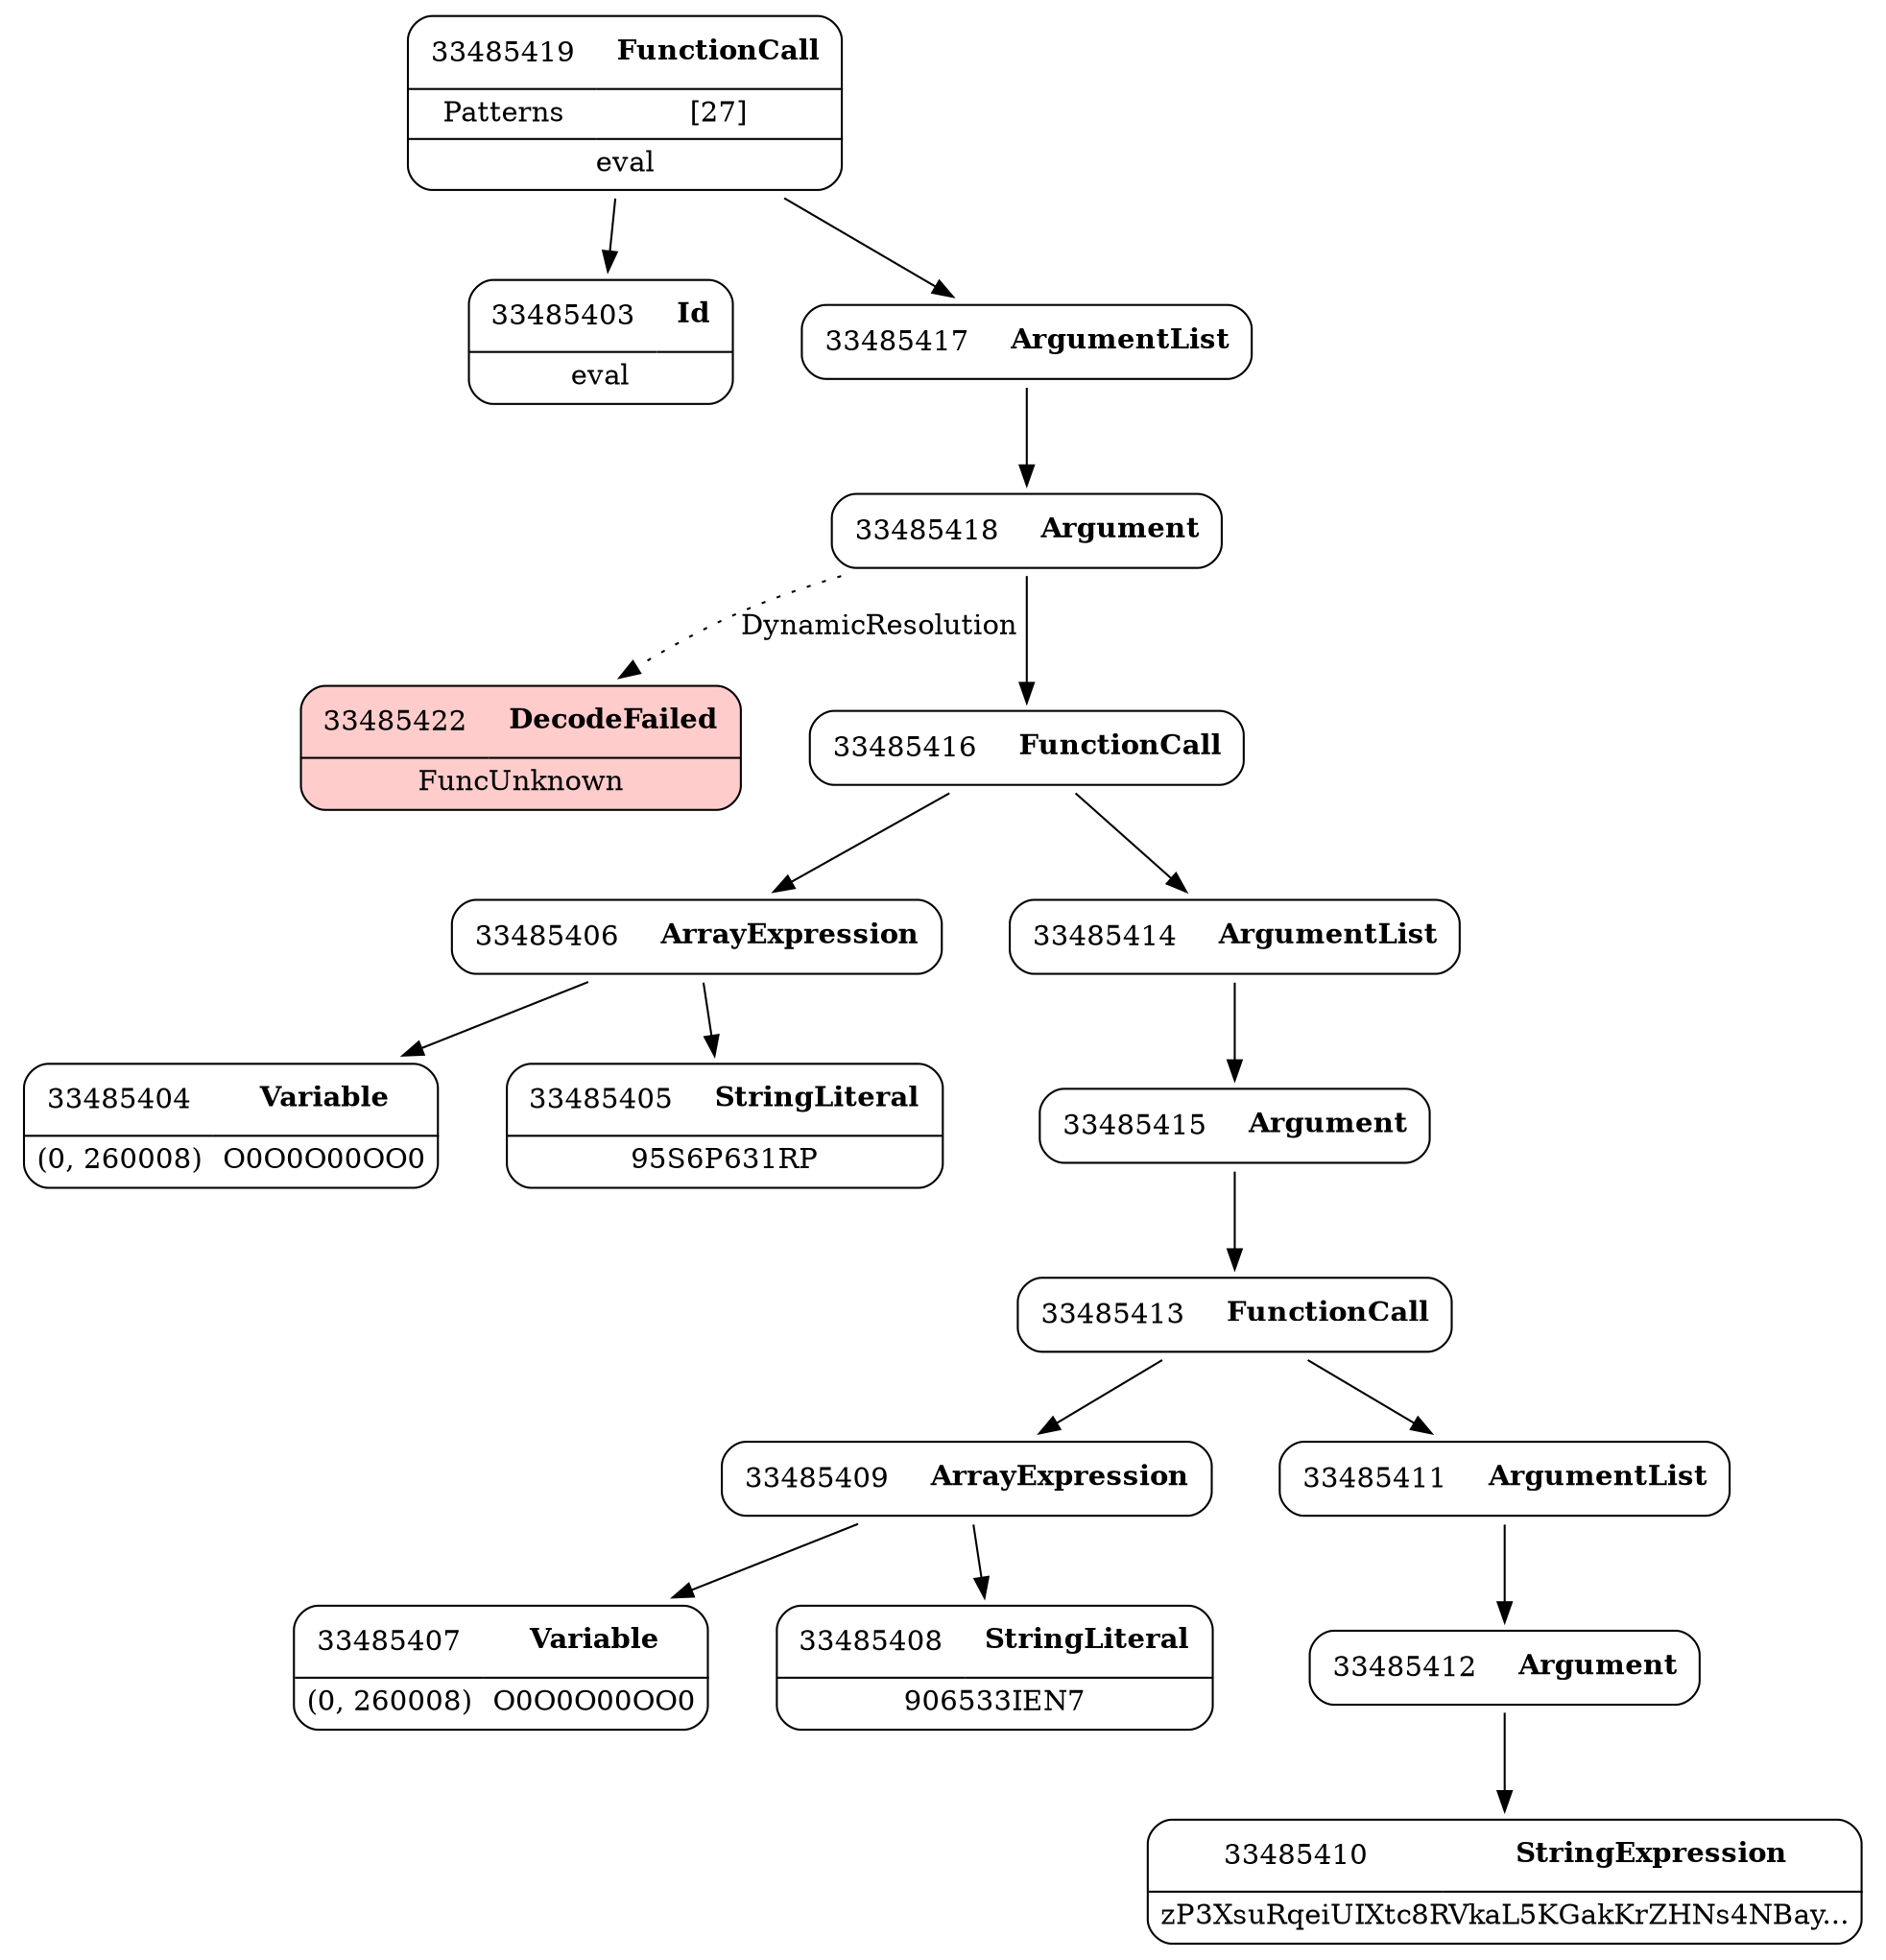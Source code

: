 digraph ast {
node [shape=none];
33485406 [label=<<TABLE border='1' cellspacing='0' cellpadding='10' style='rounded' ><TR><TD border='0'>33485406</TD><TD border='0'><B>ArrayExpression</B></TD></TR></TABLE>>];
33485406 -> 33485404 [weight=2];
33485406 -> 33485405 [weight=2];
33485407 [label=<<TABLE border='1' cellspacing='0' cellpadding='10' style='rounded' ><TR><TD border='0'>33485407</TD><TD border='0'><B>Variable</B></TD></TR><HR/><TR><TD border='0' cellpadding='5'>(0, 260008)</TD><TD border='0' cellpadding='5'>O0O0O00OO0</TD></TR></TABLE>>];
33485404 [label=<<TABLE border='1' cellspacing='0' cellpadding='10' style='rounded' ><TR><TD border='0'>33485404</TD><TD border='0'><B>Variable</B></TD></TR><HR/><TR><TD border='0' cellpadding='5'>(0, 260008)</TD><TD border='0' cellpadding='5'>O0O0O00OO0</TD></TR></TABLE>>];
33485405 [label=<<TABLE border='1' cellspacing='0' cellpadding='10' style='rounded' ><TR><TD border='0'>33485405</TD><TD border='0'><B>StringLiteral</B></TD></TR><HR/><TR><TD border='0' cellpadding='5' colspan='2'>95S6P631RP</TD></TR></TABLE>>];
33485403 [label=<<TABLE border='1' cellspacing='0' cellpadding='10' style='rounded' ><TR><TD border='0'>33485403</TD><TD border='0'><B>Id</B></TD></TR><HR/><TR><TD border='0' cellpadding='5' colspan='2'>eval</TD></TR></TABLE>>];
33485422 [label=<<TABLE border='1' cellspacing='0' cellpadding='10' style='rounded' bgcolor='#FFCCCC' ><TR><TD border='0'>33485422</TD><TD border='0'><B>DecodeFailed</B></TD></TR><HR/><TR><TD border='0' cellpadding='5' colspan='2'>FuncUnknown</TD></TR></TABLE>>];
33485418 [label=<<TABLE border='1' cellspacing='0' cellpadding='10' style='rounded' ><TR><TD border='0'>33485418</TD><TD border='0'><B>Argument</B></TD></TR></TABLE>>];
33485418 -> 33485416 [weight=2];
33485418 -> 33485422 [style=dotted,label=DynamicResolution];
33485419 [label=<<TABLE border='1' cellspacing='0' cellpadding='10' style='rounded' ><TR><TD border='0'>33485419</TD><TD border='0'><B>FunctionCall</B></TD></TR><HR/><TR><TD border='0' cellpadding='5'>Patterns</TD><TD border='0' cellpadding='5'>[27]</TD></TR><HR/><TR><TD border='0' cellpadding='5' colspan='2'>eval</TD></TR></TABLE>>];
33485419 -> 33485403 [weight=2];
33485419 -> 33485417 [weight=2];
33485416 [label=<<TABLE border='1' cellspacing='0' cellpadding='10' style='rounded' ><TR><TD border='0'>33485416</TD><TD border='0'><B>FunctionCall</B></TD></TR></TABLE>>];
33485416 -> 33485406 [weight=2];
33485416 -> 33485414 [weight=2];
33485417 [label=<<TABLE border='1' cellspacing='0' cellpadding='10' style='rounded' ><TR><TD border='0'>33485417</TD><TD border='0'><B>ArgumentList</B></TD></TR></TABLE>>];
33485417 -> 33485418 [weight=2];
33485414 [label=<<TABLE border='1' cellspacing='0' cellpadding='10' style='rounded' ><TR><TD border='0'>33485414</TD><TD border='0'><B>ArgumentList</B></TD></TR></TABLE>>];
33485414 -> 33485415 [weight=2];
33485415 [label=<<TABLE border='1' cellspacing='0' cellpadding='10' style='rounded' ><TR><TD border='0'>33485415</TD><TD border='0'><B>Argument</B></TD></TR></TABLE>>];
33485415 -> 33485413 [weight=2];
33485412 [label=<<TABLE border='1' cellspacing='0' cellpadding='10' style='rounded' ><TR><TD border='0'>33485412</TD><TD border='0'><B>Argument</B></TD></TR></TABLE>>];
33485412 -> 33485410 [weight=2];
33485413 [label=<<TABLE border='1' cellspacing='0' cellpadding='10' style='rounded' ><TR><TD border='0'>33485413</TD><TD border='0'><B>FunctionCall</B></TD></TR></TABLE>>];
33485413 -> 33485409 [weight=2];
33485413 -> 33485411 [weight=2];
33485410 [label=<<TABLE border='1' cellspacing='0' cellpadding='10' style='rounded' ><TR><TD border='0'>33485410</TD><TD border='0'><B>StringExpression</B></TD></TR><HR/><TR><TD border='0' cellpadding='5' colspan='2'>zP3XsuRqeiUIXtc8RVkaL5KGakKrZHNs4NBay...</TD></TR></TABLE>>];
33485411 [label=<<TABLE border='1' cellspacing='0' cellpadding='10' style='rounded' ><TR><TD border='0'>33485411</TD><TD border='0'><B>ArgumentList</B></TD></TR></TABLE>>];
33485411 -> 33485412 [weight=2];
33485408 [label=<<TABLE border='1' cellspacing='0' cellpadding='10' style='rounded' ><TR><TD border='0'>33485408</TD><TD border='0'><B>StringLiteral</B></TD></TR><HR/><TR><TD border='0' cellpadding='5' colspan='2'>906533IEN7</TD></TR></TABLE>>];
33485409 [label=<<TABLE border='1' cellspacing='0' cellpadding='10' style='rounded' ><TR><TD border='0'>33485409</TD><TD border='0'><B>ArrayExpression</B></TD></TR></TABLE>>];
33485409 -> 33485407 [weight=2];
33485409 -> 33485408 [weight=2];
}
